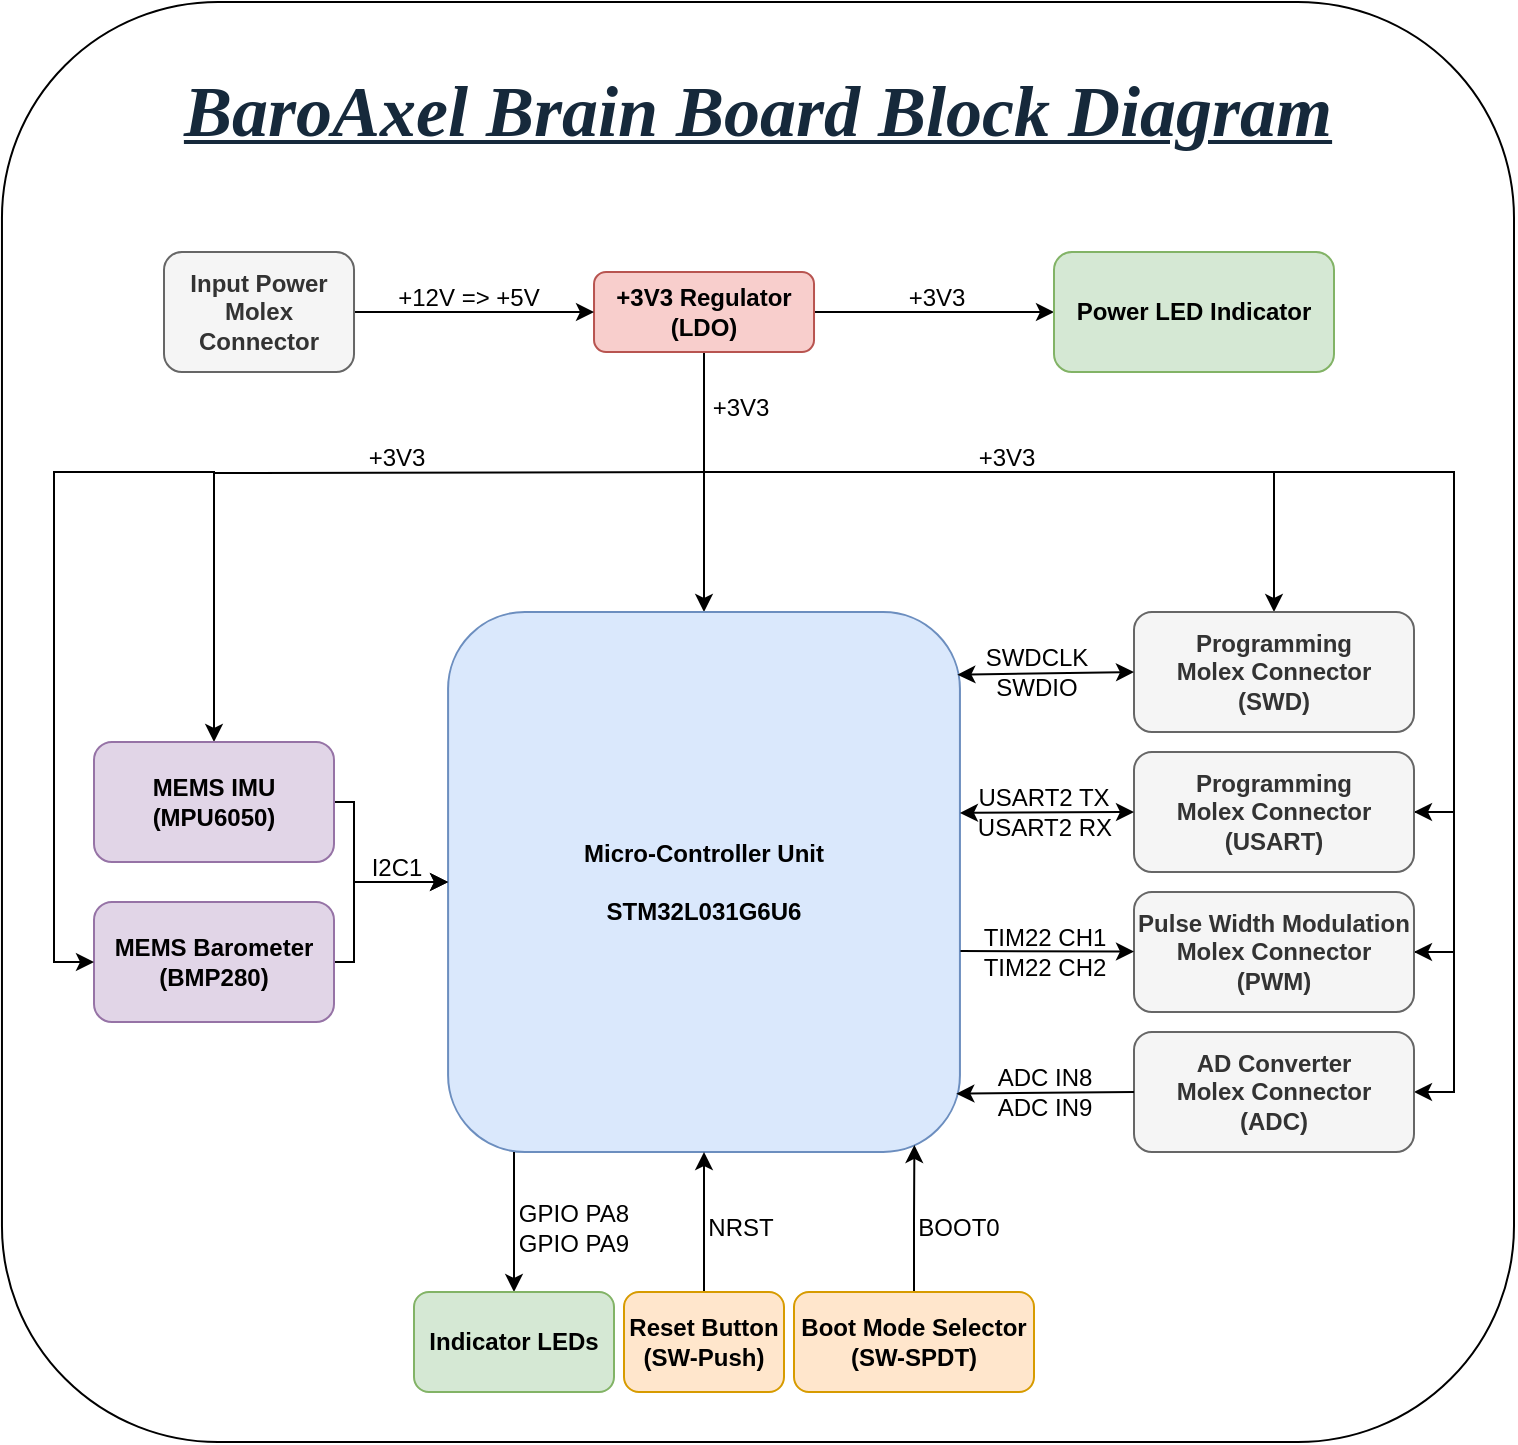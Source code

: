 <mxfile version="20.7.3" type="device"><diagram id="jePrRSGsbTSP0ud69ZDX" name="Page-1"><mxGraphModel dx="1554" dy="846" grid="1" gridSize="5" guides="1" tooltips="1" connect="1" arrows="1" fold="1" page="1" pageScale="1" pageWidth="850" pageHeight="1100" math="0" shadow="0"><root><mxCell id="0"/><mxCell id="1" parent="0"/><mxCell id="wh9WOuNbaOZB7lx0F8WK-84" value="" style="rounded=1;labelBackgroundColor=none;html=1;whiteSpace=wrap;fontColor=default;strokeColor=default;" parent="1" vertex="1"><mxGeometry x="63.98" y="295" width="756.02" height="720" as="geometry"/></mxCell><mxCell id="wh9WOuNbaOZB7lx0F8WK-6" style="edgeStyle=orthogonalEdgeStyle;rounded=0;orthogonalLoop=1;jettySize=auto;html=1;exitX=0.5;exitY=1;exitDx=0;exitDy=0;entryX=0.5;entryY=0;entryDx=0;entryDy=0;" parent="1" source="wh9WOuNbaOZB7lx0F8WK-1" target="wh9WOuNbaOZB7lx0F8WK-5" edge="1"><mxGeometry relative="1" as="geometry"/></mxCell><mxCell id="wh9WOuNbaOZB7lx0F8WK-42" style="edgeStyle=orthogonalEdgeStyle;rounded=0;orthogonalLoop=1;jettySize=auto;html=1;entryX=0;entryY=0.5;entryDx=0;entryDy=0;" parent="1" source="wh9WOuNbaOZB7lx0F8WK-1" target="wh9WOuNbaOZB7lx0F8WK-39" edge="1"><mxGeometry relative="1" as="geometry"/></mxCell><mxCell id="wh9WOuNbaOZB7lx0F8WK-45" style="edgeStyle=orthogonalEdgeStyle;rounded=0;orthogonalLoop=1;jettySize=auto;html=1;" parent="1" target="wh9WOuNbaOZB7lx0F8WK-8" edge="1"><mxGeometry relative="1" as="geometry"><mxPoint x="460" y="560" as="targetPoint"/><mxPoint x="415" y="550" as="sourcePoint"/><Array as="points"><mxPoint x="415" y="530"/><mxPoint x="700" y="530"/></Array></mxGeometry></mxCell><mxCell id="wh9WOuNbaOZB7lx0F8WK-47" style="edgeStyle=orthogonalEdgeStyle;rounded=0;orthogonalLoop=1;jettySize=auto;html=1;entryX=1;entryY=0.5;entryDx=0;entryDy=0;" parent="1" target="wh9WOuNbaOZB7lx0F8WK-10" edge="1"><mxGeometry relative="1" as="geometry"><mxPoint x="700" y="530" as="sourcePoint"/><Array as="points"><mxPoint x="760" y="530"/><mxPoint x="790" y="530"/><mxPoint x="790" y="700"/></Array></mxGeometry></mxCell><mxCell id="wh9WOuNbaOZB7lx0F8WK-51" style="edgeStyle=orthogonalEdgeStyle;rounded=0;orthogonalLoop=1;jettySize=auto;html=1;entryX=0.5;entryY=0;entryDx=0;entryDy=0;" parent="1" target="wh9WOuNbaOZB7lx0F8WK-31" edge="1"><mxGeometry relative="1" as="geometry"><mxPoint x="420" y="530" as="sourcePoint"/></mxGeometry></mxCell><mxCell id="wh9WOuNbaOZB7lx0F8WK-1" value="&lt;b&gt;+3V3 Regulator&lt;br&gt;(LDO)&lt;/b&gt;" style="rounded=1;whiteSpace=wrap;html=1;fillColor=#f8cecc;strokeColor=#b85450;" parent="1" vertex="1"><mxGeometry x="360.01" y="430" width="110" height="40" as="geometry"/></mxCell><mxCell id="wh9WOuNbaOZB7lx0F8WK-3" style="edgeStyle=orthogonalEdgeStyle;rounded=0;orthogonalLoop=1;jettySize=auto;html=1;entryX=0;entryY=0.5;entryDx=0;entryDy=0;" parent="1" source="wh9WOuNbaOZB7lx0F8WK-2" target="wh9WOuNbaOZB7lx0F8WK-1" edge="1"><mxGeometry relative="1" as="geometry"/></mxCell><mxCell id="wh9WOuNbaOZB7lx0F8WK-2" value="&lt;b&gt;Input Power Molex Connector&lt;/b&gt;" style="rounded=1;whiteSpace=wrap;html=1;fillColor=#f5f5f5;fontColor=#333333;strokeColor=#666666;" parent="1" vertex="1"><mxGeometry x="145" y="420" width="95.01" height="60" as="geometry"/></mxCell><mxCell id="wh9WOuNbaOZB7lx0F8WK-5" value="&lt;b&gt;Micro-Controller Unit&lt;br&gt;&lt;br&gt;STM32L031G6U6&lt;/b&gt;" style="rounded=1;whiteSpace=wrap;html=1;fillColor=#dae8fc;strokeColor=#6c8ebf;" parent="1" vertex="1"><mxGeometry x="287.04" y="600" width="255.93" height="270" as="geometry"/></mxCell><mxCell id="wh9WOuNbaOZB7lx0F8WK-8" value="&lt;b&gt;Programming&lt;br&gt;Molex Connector&lt;br&gt;(SWD)&lt;/b&gt;" style="rounded=1;whiteSpace=wrap;html=1;fillColor=#f5f5f5;fontColor=#333333;strokeColor=#666666;" parent="1" vertex="1"><mxGeometry x="630" y="600" width="140" height="60" as="geometry"/></mxCell><mxCell id="wh9WOuNbaOZB7lx0F8WK-48" style="edgeStyle=orthogonalEdgeStyle;rounded=0;orthogonalLoop=1;jettySize=auto;html=1;entryX=1;entryY=0.5;entryDx=0;entryDy=0;" parent="1" target="wh9WOuNbaOZB7lx0F8WK-11" edge="1"><mxGeometry relative="1" as="geometry"><mxPoint x="770" y="700" as="sourcePoint"/><Array as="points"><mxPoint x="790" y="700"/><mxPoint x="790" y="770"/></Array></mxGeometry></mxCell><mxCell id="wh9WOuNbaOZB7lx0F8WK-10" value="&lt;b&gt;Programming&lt;br&gt;Molex Connector&lt;br&gt;(USART)&lt;/b&gt;" style="rounded=1;whiteSpace=wrap;html=1;fillColor=#f5f5f5;fontColor=#333333;strokeColor=#666666;" parent="1" vertex="1"><mxGeometry x="630" y="670" width="140" height="60" as="geometry"/></mxCell><mxCell id="wh9WOuNbaOZB7lx0F8WK-49" style="edgeStyle=orthogonalEdgeStyle;rounded=0;orthogonalLoop=1;jettySize=auto;html=1;entryX=1;entryY=0.5;entryDx=0;entryDy=0;exitX=1;exitY=0.5;exitDx=0;exitDy=0;" parent="1" source="wh9WOuNbaOZB7lx0F8WK-11" target="wh9WOuNbaOZB7lx0F8WK-12" edge="1"><mxGeometry relative="1" as="geometry"/></mxCell><mxCell id="wh9WOuNbaOZB7lx0F8WK-11" value="&lt;b&gt;Pulse Width Modulation&lt;br&gt;Molex Connector&lt;br&gt;(PWM)&lt;/b&gt;" style="rounded=1;whiteSpace=wrap;html=1;fillColor=#f5f5f5;fontColor=#333333;strokeColor=#666666;" parent="1" vertex="1"><mxGeometry x="630" y="740" width="140" height="60" as="geometry"/></mxCell><mxCell id="wh9WOuNbaOZB7lx0F8WK-12" value="&lt;b&gt;AD Converter&lt;br&gt;Molex Connector&lt;br&gt;(ADC)&lt;/b&gt;" style="rounded=1;whiteSpace=wrap;html=1;fillColor=#f5f5f5;fontColor=#333333;strokeColor=#666666;" parent="1" vertex="1"><mxGeometry x="630" y="810" width="140" height="60" as="geometry"/></mxCell><mxCell id="wh9WOuNbaOZB7lx0F8WK-24" value="" style="endArrow=classic;html=1;rounded=0;exitX=1.001;exitY=0.628;exitDx=0;exitDy=0;exitPerimeter=0;" parent="1" source="wh9WOuNbaOZB7lx0F8WK-5" target="wh9WOuNbaOZB7lx0F8WK-11" edge="1"><mxGeometry width="50" height="50" relative="1" as="geometry"><mxPoint x="585.926" y="795.38" as="sourcePoint"/><mxPoint x="680.68" y="794.61" as="targetPoint"/><Array as="points"/></mxGeometry></mxCell><mxCell id="wh9WOuNbaOZB7lx0F8WK-33" style="edgeStyle=orthogonalEdgeStyle;rounded=0;orthogonalLoop=1;jettySize=auto;html=1;entryX=0;entryY=0.5;entryDx=0;entryDy=0;" parent="1" source="wh9WOuNbaOZB7lx0F8WK-30" target="wh9WOuNbaOZB7lx0F8WK-5" edge="1"><mxGeometry relative="1" as="geometry"><Array as="points"><mxPoint x="240" y="775"/><mxPoint x="240" y="735"/></Array></mxGeometry></mxCell><mxCell id="wh9WOuNbaOZB7lx0F8WK-30" value="&lt;b&gt;MEMS Barometer&lt;br&gt;(BMP280)&lt;/b&gt;" style="rounded=1;whiteSpace=wrap;html=1;fillColor=#e1d5e7;strokeColor=#9673a6;" parent="1" vertex="1"><mxGeometry x="110" y="745" width="120" height="60" as="geometry"/></mxCell><mxCell id="wh9WOuNbaOZB7lx0F8WK-32" style="edgeStyle=orthogonalEdgeStyle;rounded=0;orthogonalLoop=1;jettySize=auto;html=1;entryX=0;entryY=0.5;entryDx=0;entryDy=0;" parent="1" source="wh9WOuNbaOZB7lx0F8WK-31" target="wh9WOuNbaOZB7lx0F8WK-5" edge="1"><mxGeometry x="0.308" y="-18" relative="1" as="geometry"><Array as="points"><mxPoint x="240" y="695"/><mxPoint x="240" y="735"/></Array><mxPoint as="offset"/></mxGeometry></mxCell><mxCell id="wh9WOuNbaOZB7lx0F8WK-50" style="edgeStyle=orthogonalEdgeStyle;rounded=0;orthogonalLoop=1;jettySize=auto;html=1;entryX=0;entryY=0.5;entryDx=0;entryDy=0;" parent="1" target="wh9WOuNbaOZB7lx0F8WK-30" edge="1"><mxGeometry relative="1" as="geometry"><mxPoint x="170" y="660" as="sourcePoint"/><Array as="points"><mxPoint x="170" y="530"/><mxPoint x="90" y="530"/><mxPoint x="90" y="775"/></Array></mxGeometry></mxCell><mxCell id="wh9WOuNbaOZB7lx0F8WK-31" value="&lt;b&gt;MEMS IMU&lt;br&gt;(MPU6050)&lt;/b&gt;" style="rounded=1;whiteSpace=wrap;html=1;fillColor=#e1d5e7;strokeColor=#9673a6;" parent="1" vertex="1"><mxGeometry x="110" y="665" width="120" height="60" as="geometry"/></mxCell><mxCell id="wh9WOuNbaOZB7lx0F8WK-58" style="edgeStyle=orthogonalEdgeStyle;rounded=0;orthogonalLoop=1;jettySize=auto;html=1;entryX=0.5;entryY=0;entryDx=0;entryDy=0;" parent="1" target="wh9WOuNbaOZB7lx0F8WK-35" edge="1"><mxGeometry relative="1" as="geometry"><Array as="points"><mxPoint x="320" y="870"/></Array><mxPoint x="320" y="870" as="sourcePoint"/></mxGeometry></mxCell><mxCell id="wh9WOuNbaOZB7lx0F8WK-35" value="&lt;b&gt;Indicator LEDs&lt;/b&gt;" style="rounded=1;whiteSpace=wrap;html=1;fillColor=#d5e8d4;strokeColor=#82b366;" parent="1" vertex="1"><mxGeometry x="270" y="940" width="100" height="50" as="geometry"/></mxCell><mxCell id="wh9WOuNbaOZB7lx0F8WK-39" value="&lt;b&gt;Power LED Indicator&lt;/b&gt;" style="rounded=1;whiteSpace=wrap;html=1;fillColor=#d5e8d4;strokeColor=#82b366;" parent="1" vertex="1"><mxGeometry x="590" y="420" width="140" height="60" as="geometry"/></mxCell><mxCell id="wh9WOuNbaOZB7lx0F8WK-56" style="edgeStyle=orthogonalEdgeStyle;rounded=0;orthogonalLoop=1;jettySize=auto;html=1;entryX=0.911;entryY=0.987;entryDx=0;entryDy=0;entryPerimeter=0;" parent="1" source="wh9WOuNbaOZB7lx0F8WK-53" target="wh9WOuNbaOZB7lx0F8WK-5" edge="1"><mxGeometry relative="1" as="geometry"/></mxCell><mxCell id="wh9WOuNbaOZB7lx0F8WK-53" value="&lt;b&gt;Boot Mode Selector&lt;br&gt;(SW-SPDT)&lt;br&gt;&lt;/b&gt;" style="rounded=1;whiteSpace=wrap;html=1;fillColor=#ffe6cc;strokeColor=#d79b00;" parent="1" vertex="1"><mxGeometry x="460" y="940" width="120" height="50" as="geometry"/></mxCell><mxCell id="wh9WOuNbaOZB7lx0F8WK-55" style="edgeStyle=orthogonalEdgeStyle;rounded=0;orthogonalLoop=1;jettySize=auto;html=1;" parent="1" source="wh9WOuNbaOZB7lx0F8WK-54" edge="1"><mxGeometry relative="1" as="geometry"><mxPoint x="415" y="870" as="targetPoint"/></mxGeometry></mxCell><mxCell id="wh9WOuNbaOZB7lx0F8WK-54" value="&lt;b&gt;Reset Button&lt;br&gt;(SW-Push)&lt;br&gt;&lt;/b&gt;" style="rounded=1;whiteSpace=wrap;html=1;fillColor=#ffe6cc;strokeColor=#d79b00;" parent="1" vertex="1"><mxGeometry x="375" y="940" width="80" height="50" as="geometry"/></mxCell><mxCell id="wh9WOuNbaOZB7lx0F8WK-64" value="+12V =&amp;gt; +5V" style="text;html=1;strokeColor=none;fillColor=none;align=center;verticalAlign=middle;whiteSpace=wrap;rounded=0;labelBackgroundColor=none;" parent="1" vertex="1"><mxGeometry x="260" y="435" width="75" height="15" as="geometry"/></mxCell><mxCell id="wh9WOuNbaOZB7lx0F8WK-68" value="+3V3" style="text;html=1;strokeColor=none;fillColor=none;align=center;verticalAlign=middle;whiteSpace=wrap;rounded=0;labelBackgroundColor=none;" parent="1" vertex="1"><mxGeometry x="500" y="435" width="62.96" height="15" as="geometry"/></mxCell><mxCell id="wh9WOuNbaOZB7lx0F8WK-69" value="+3V3" style="text;html=1;strokeColor=none;fillColor=none;align=center;verticalAlign=middle;whiteSpace=wrap;rounded=0;labelBackgroundColor=none;" parent="1" vertex="1"><mxGeometry x="402.04" y="490" width="62.96" height="15" as="geometry"/></mxCell><mxCell id="wh9WOuNbaOZB7lx0F8WK-70" value="+3V3" style="text;html=1;strokeColor=none;fillColor=none;align=center;verticalAlign=middle;whiteSpace=wrap;rounded=0;labelBackgroundColor=none;" parent="1" vertex="1"><mxGeometry x="535" y="515" width="62.96" height="15" as="geometry"/></mxCell><mxCell id="wh9WOuNbaOZB7lx0F8WK-71" value="+3V3" style="text;html=1;strokeColor=none;fillColor=none;align=center;verticalAlign=middle;whiteSpace=wrap;rounded=0;labelBackgroundColor=none;" parent="1" vertex="1"><mxGeometry x="230" y="515" width="62.96" height="15" as="geometry"/></mxCell><mxCell id="wh9WOuNbaOZB7lx0F8WK-72" value="I2C1" style="text;html=1;strokeColor=none;fillColor=none;align=center;verticalAlign=middle;whiteSpace=wrap;rounded=0;labelBackgroundColor=none;" parent="1" vertex="1"><mxGeometry x="230" y="720" width="62.96" height="15" as="geometry"/></mxCell><mxCell id="wh9WOuNbaOZB7lx0F8WK-73" value="SWDCLK" style="text;html=1;strokeColor=none;fillColor=none;align=center;verticalAlign=middle;whiteSpace=wrap;rounded=0;labelBackgroundColor=none;" parent="1" vertex="1"><mxGeometry x="550" y="615" width="62.96" height="15" as="geometry"/></mxCell><mxCell id="wh9WOuNbaOZB7lx0F8WK-74" value="SWDIO" style="text;html=1;strokeColor=none;fillColor=none;align=center;verticalAlign=middle;whiteSpace=wrap;rounded=0;labelBackgroundColor=none;" parent="1" vertex="1"><mxGeometry x="550" y="630" width="62.96" height="15" as="geometry"/></mxCell><mxCell id="wh9WOuNbaOZB7lx0F8WK-75" value="USART2 TX" style="text;html=1;strokeColor=none;fillColor=none;align=center;verticalAlign=middle;whiteSpace=wrap;rounded=0;labelBackgroundColor=none;" parent="1" vertex="1"><mxGeometry x="550" y="685" width="70" height="15" as="geometry"/></mxCell><mxCell id="wh9WOuNbaOZB7lx0F8WK-76" value="USART2 RX" style="text;html=1;strokeColor=none;fillColor=none;align=center;verticalAlign=middle;whiteSpace=wrap;rounded=0;labelBackgroundColor=none;" parent="1" vertex="1"><mxGeometry x="547.5" y="700" width="75" height="15" as="geometry"/></mxCell><mxCell id="wh9WOuNbaOZB7lx0F8WK-77" value="TIM22 CH1" style="text;html=1;strokeColor=none;fillColor=none;align=center;verticalAlign=middle;whiteSpace=wrap;rounded=0;labelBackgroundColor=none;" parent="1" vertex="1"><mxGeometry x="547.5" y="755" width="75" height="15" as="geometry"/></mxCell><mxCell id="wh9WOuNbaOZB7lx0F8WK-78" value="TIM22 CH2" style="text;html=1;strokeColor=none;fillColor=none;align=center;verticalAlign=middle;whiteSpace=wrap;rounded=0;labelBackgroundColor=none;" parent="1" vertex="1"><mxGeometry x="547.5" y="770" width="75" height="15" as="geometry"/></mxCell><mxCell id="wh9WOuNbaOZB7lx0F8WK-79" value="ADC IN8" style="text;html=1;strokeColor=none;fillColor=none;align=center;verticalAlign=middle;whiteSpace=wrap;rounded=0;labelBackgroundColor=none;" parent="1" vertex="1"><mxGeometry x="547.5" y="825" width="75" height="15" as="geometry"/></mxCell><mxCell id="wh9WOuNbaOZB7lx0F8WK-80" value="ADC IN9" style="text;html=1;strokeColor=none;fillColor=none;align=center;verticalAlign=middle;whiteSpace=wrap;rounded=0;labelBackgroundColor=none;" parent="1" vertex="1"><mxGeometry x="547.5" y="840" width="75" height="15" as="geometry"/></mxCell><mxCell id="wh9WOuNbaOZB7lx0F8WK-81" value="BOOT0" style="text;html=1;strokeColor=none;fillColor=none;align=center;verticalAlign=middle;whiteSpace=wrap;rounded=0;labelBackgroundColor=none;" parent="1" vertex="1"><mxGeometry x="520" y="900" width="45" height="15" as="geometry"/></mxCell><mxCell id="wh9WOuNbaOZB7lx0F8WK-82" value="NRST" style="text;html=1;strokeColor=none;fillColor=none;align=center;verticalAlign=middle;whiteSpace=wrap;rounded=0;labelBackgroundColor=none;" parent="1" vertex="1"><mxGeometry x="416.02" y="900" width="35" height="15" as="geometry"/></mxCell><mxCell id="wh9WOuNbaOZB7lx0F8WK-83" value="GPIO PA8&lt;br&gt;GPIO PA9" style="text;html=1;strokeColor=none;fillColor=none;align=center;verticalAlign=middle;whiteSpace=wrap;rounded=0;labelBackgroundColor=none;" parent="1" vertex="1"><mxGeometry x="320" y="900" width="60" height="15" as="geometry"/></mxCell><mxCell id="wh9WOuNbaOZB7lx0F8WK-85" value="&lt;h1&gt;&lt;b&gt;&lt;i&gt;&lt;u&gt;&lt;font style=&quot;font-size: 36px;&quot;&gt;BaroAxel Brain Board Block Diagram&lt;/font&gt;&lt;/u&gt;&lt;/i&gt;&lt;/b&gt;&lt;/h1&gt;" style="text;html=1;strokeColor=none;fillColor=none;align=center;verticalAlign=middle;whiteSpace=wrap;rounded=0;labelBackgroundColor=none;fontFamily=Comic Sans MS;fontColor=#16293B;" parent="1" vertex="1"><mxGeometry x="116.12" y="335" width="651.74" height="30" as="geometry"/></mxCell><mxCell id="51mGJhof_PpCi3XAEx4y-2" value="" style="endArrow=classic;startArrow=classic;html=1;rounded=0;entryX=0;entryY=0.5;entryDx=0;entryDy=0;exitX=0.995;exitY=0.116;exitDx=0;exitDy=0;exitPerimeter=0;" edge="1" parent="1" source="wh9WOuNbaOZB7lx0F8WK-5" target="wh9WOuNbaOZB7lx0F8WK-8"><mxGeometry width="50" height="50" relative="1" as="geometry"><mxPoint x="460" y="740" as="sourcePoint"/><mxPoint x="510" y="690" as="targetPoint"/></mxGeometry></mxCell><mxCell id="51mGJhof_PpCi3XAEx4y-3" value="" style="endArrow=classic;startArrow=classic;html=1;rounded=0;entryX=0;entryY=0.5;entryDx=0;entryDy=0;exitX=1;exitY=0.372;exitDx=0;exitDy=0;exitPerimeter=0;" edge="1" parent="1" source="wh9WOuNbaOZB7lx0F8WK-5" target="wh9WOuNbaOZB7lx0F8WK-10"><mxGeometry width="50" height="50" relative="1" as="geometry"><mxPoint x="565" y="720" as="sourcePoint"/><mxPoint x="615" y="670" as="targetPoint"/></mxGeometry></mxCell><mxCell id="51mGJhof_PpCi3XAEx4y-4" value="" style="endArrow=classic;html=1;rounded=0;exitX=0;exitY=0.5;exitDx=0;exitDy=0;entryX=0.993;entryY=0.892;entryDx=0;entryDy=0;entryPerimeter=0;" edge="1" parent="1" source="wh9WOuNbaOZB7lx0F8WK-12" target="wh9WOuNbaOZB7lx0F8WK-5"><mxGeometry width="50" height="50" relative="1" as="geometry"><mxPoint x="565" y="855" as="sourcePoint"/><mxPoint x="615" y="805" as="targetPoint"/></mxGeometry></mxCell></root></mxGraphModel></diagram></mxfile>